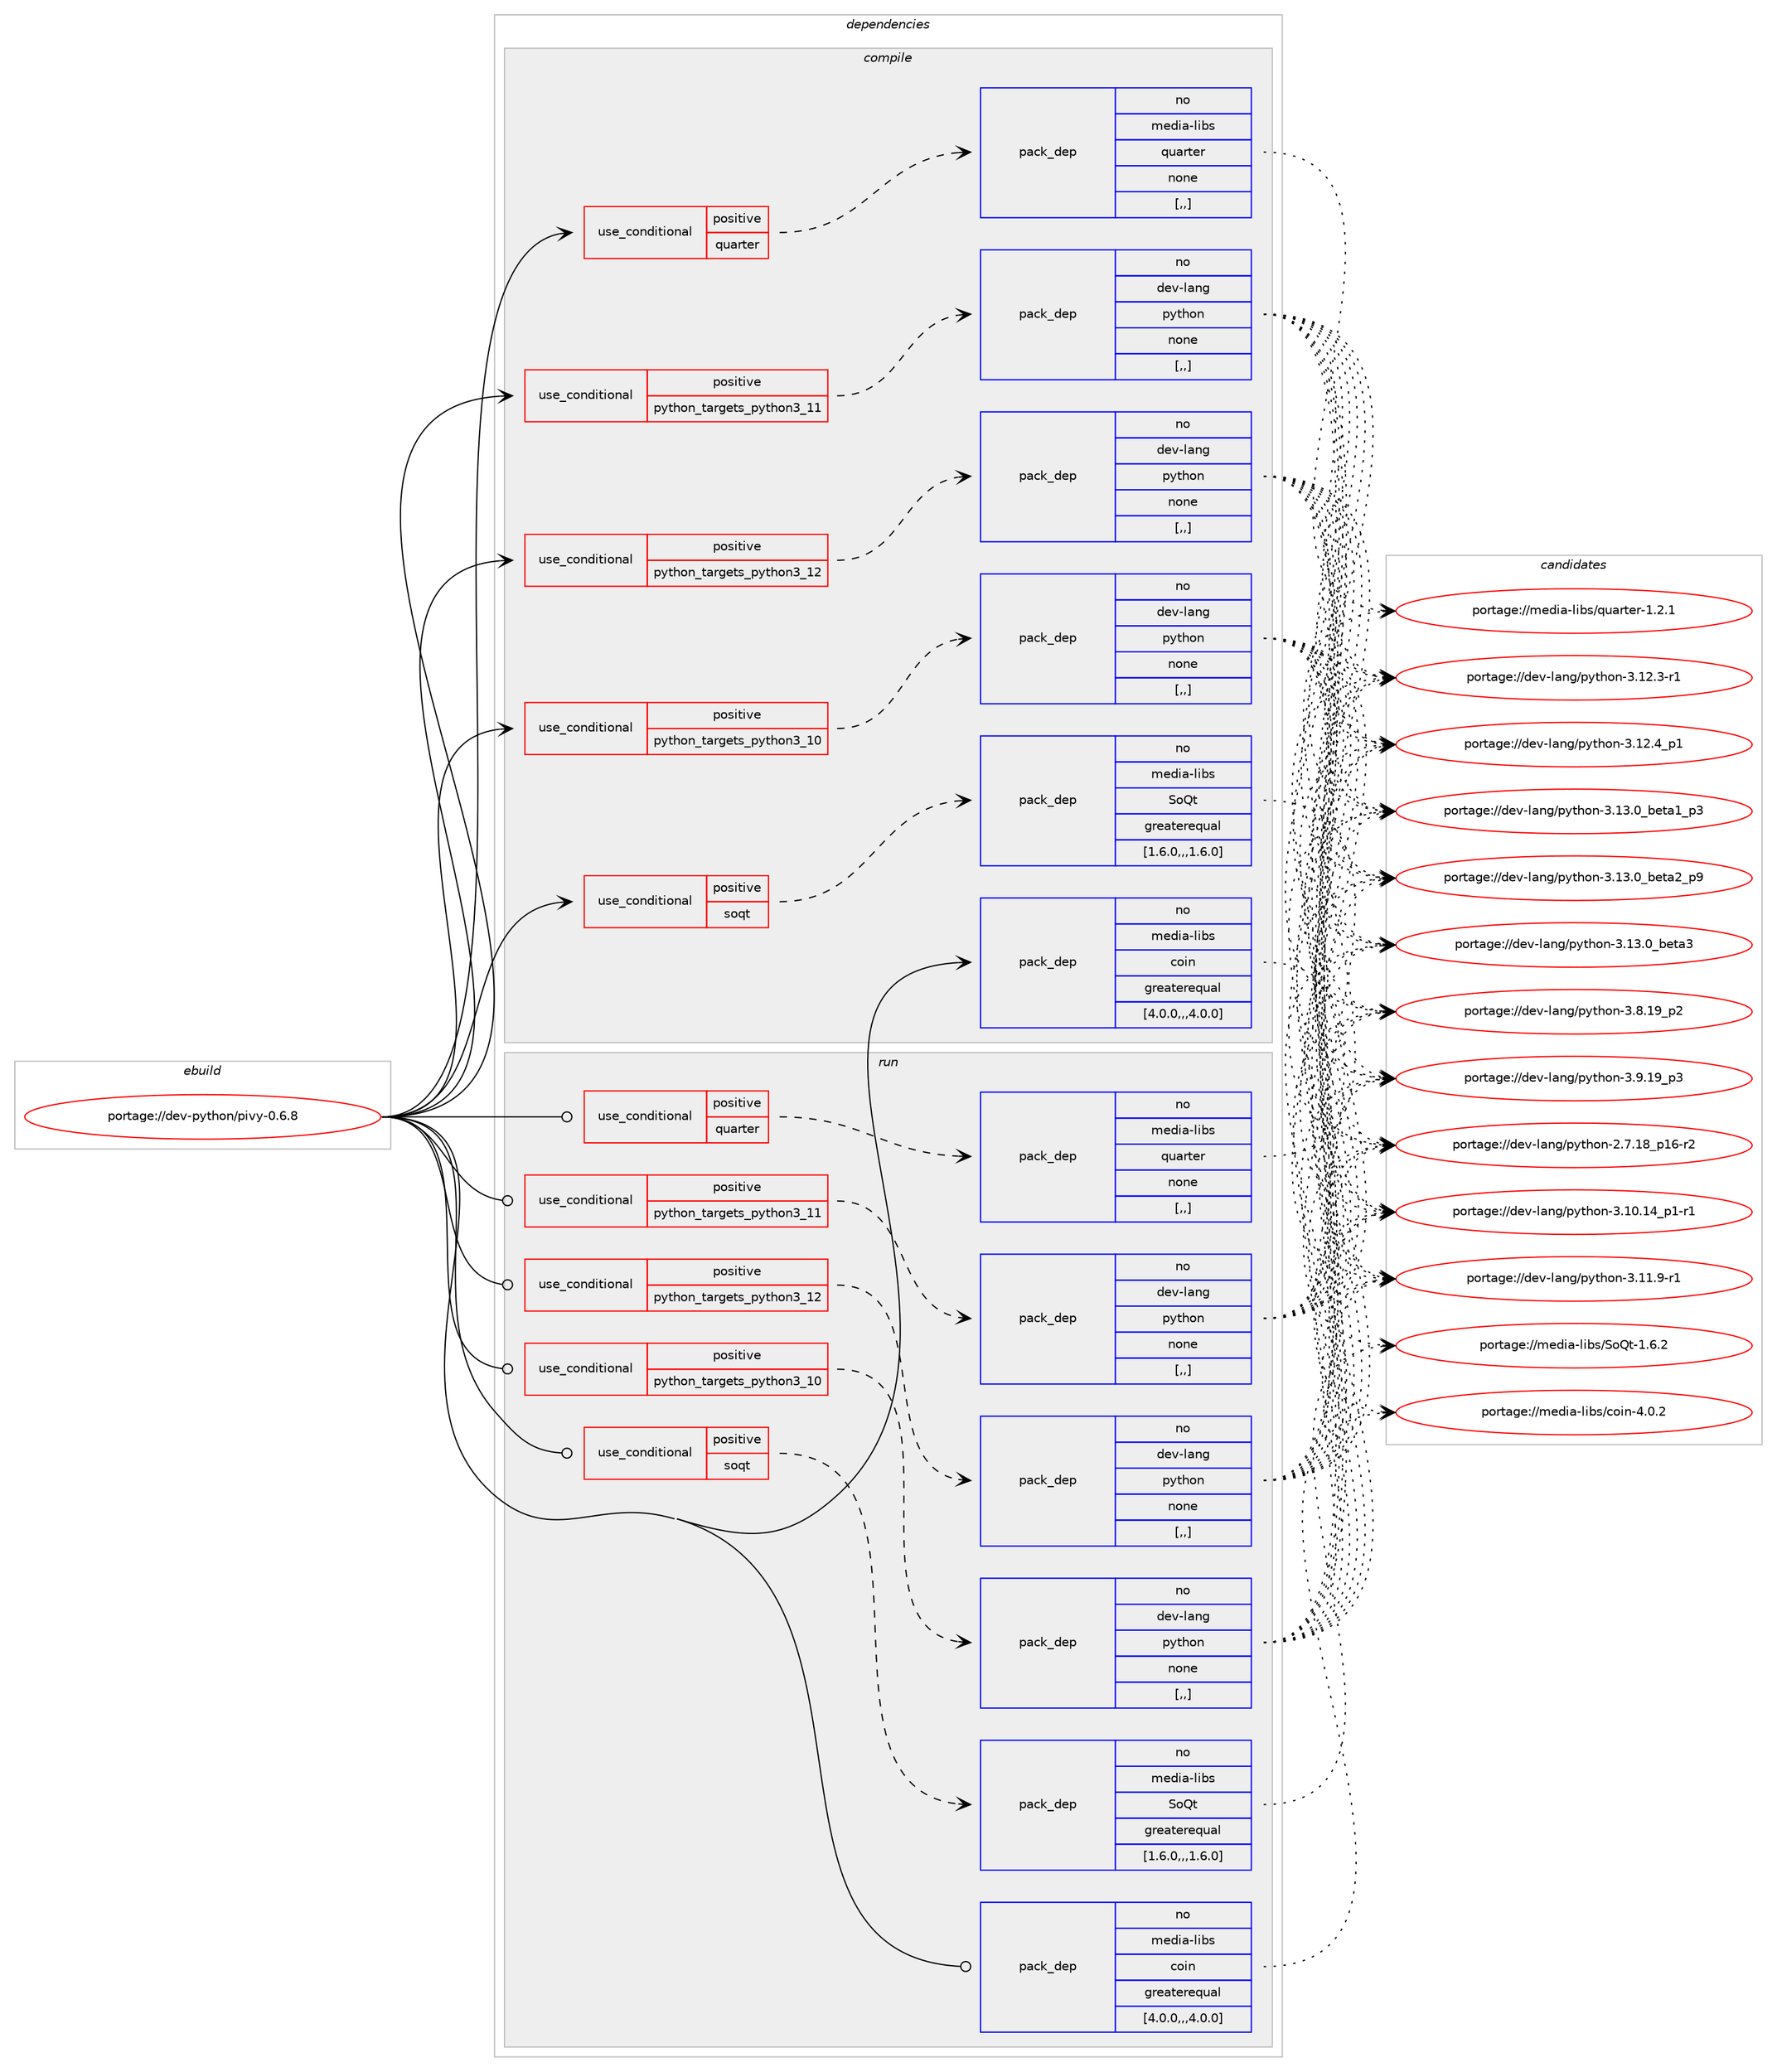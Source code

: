 digraph prolog {

# *************
# Graph options
# *************

newrank=true;
concentrate=true;
compound=true;
graph [rankdir=LR,fontname=Helvetica,fontsize=10,ranksep=1.5];#, ranksep=2.5, nodesep=0.2];
edge  [arrowhead=vee];
node  [fontname=Helvetica,fontsize=10];

# **********
# The ebuild
# **********

subgraph cluster_leftcol {
color=gray;
rank=same;
label=<<i>ebuild</i>>;
id [label="portage://dev-python/pivy-0.6.8", color=red, width=4, href="../dev-python/pivy-0.6.8.svg"];
}

# ****************
# The dependencies
# ****************

subgraph cluster_midcol {
color=gray;
label=<<i>dependencies</i>>;
subgraph cluster_compile {
fillcolor="#eeeeee";
style=filled;
label=<<i>compile</i>>;
subgraph cond35013 {
dependency150892 [label=<<TABLE BORDER="0" CELLBORDER="1" CELLSPACING="0" CELLPADDING="4"><TR><TD ROWSPAN="3" CELLPADDING="10">use_conditional</TD></TR><TR><TD>positive</TD></TR><TR><TD>python_targets_python3_10</TD></TR></TABLE>>, shape=none, color=red];
subgraph pack114662 {
dependency150893 [label=<<TABLE BORDER="0" CELLBORDER="1" CELLSPACING="0" CELLPADDING="4" WIDTH="220"><TR><TD ROWSPAN="6" CELLPADDING="30">pack_dep</TD></TR><TR><TD WIDTH="110">no</TD></TR><TR><TD>dev-lang</TD></TR><TR><TD>python</TD></TR><TR><TD>none</TD></TR><TR><TD>[,,]</TD></TR></TABLE>>, shape=none, color=blue];
}
dependency150892:e -> dependency150893:w [weight=20,style="dashed",arrowhead="vee"];
}
id:e -> dependency150892:w [weight=20,style="solid",arrowhead="vee"];
subgraph cond35014 {
dependency150894 [label=<<TABLE BORDER="0" CELLBORDER="1" CELLSPACING="0" CELLPADDING="4"><TR><TD ROWSPAN="3" CELLPADDING="10">use_conditional</TD></TR><TR><TD>positive</TD></TR><TR><TD>python_targets_python3_11</TD></TR></TABLE>>, shape=none, color=red];
subgraph pack114663 {
dependency150895 [label=<<TABLE BORDER="0" CELLBORDER="1" CELLSPACING="0" CELLPADDING="4" WIDTH="220"><TR><TD ROWSPAN="6" CELLPADDING="30">pack_dep</TD></TR><TR><TD WIDTH="110">no</TD></TR><TR><TD>dev-lang</TD></TR><TR><TD>python</TD></TR><TR><TD>none</TD></TR><TR><TD>[,,]</TD></TR></TABLE>>, shape=none, color=blue];
}
dependency150894:e -> dependency150895:w [weight=20,style="dashed",arrowhead="vee"];
}
id:e -> dependency150894:w [weight=20,style="solid",arrowhead="vee"];
subgraph cond35015 {
dependency150896 [label=<<TABLE BORDER="0" CELLBORDER="1" CELLSPACING="0" CELLPADDING="4"><TR><TD ROWSPAN="3" CELLPADDING="10">use_conditional</TD></TR><TR><TD>positive</TD></TR><TR><TD>python_targets_python3_12</TD></TR></TABLE>>, shape=none, color=red];
subgraph pack114664 {
dependency150897 [label=<<TABLE BORDER="0" CELLBORDER="1" CELLSPACING="0" CELLPADDING="4" WIDTH="220"><TR><TD ROWSPAN="6" CELLPADDING="30">pack_dep</TD></TR><TR><TD WIDTH="110">no</TD></TR><TR><TD>dev-lang</TD></TR><TR><TD>python</TD></TR><TR><TD>none</TD></TR><TR><TD>[,,]</TD></TR></TABLE>>, shape=none, color=blue];
}
dependency150896:e -> dependency150897:w [weight=20,style="dashed",arrowhead="vee"];
}
id:e -> dependency150896:w [weight=20,style="solid",arrowhead="vee"];
subgraph cond35016 {
dependency150898 [label=<<TABLE BORDER="0" CELLBORDER="1" CELLSPACING="0" CELLPADDING="4"><TR><TD ROWSPAN="3" CELLPADDING="10">use_conditional</TD></TR><TR><TD>positive</TD></TR><TR><TD>quarter</TD></TR></TABLE>>, shape=none, color=red];
subgraph pack114665 {
dependency150899 [label=<<TABLE BORDER="0" CELLBORDER="1" CELLSPACING="0" CELLPADDING="4" WIDTH="220"><TR><TD ROWSPAN="6" CELLPADDING="30">pack_dep</TD></TR><TR><TD WIDTH="110">no</TD></TR><TR><TD>media-libs</TD></TR><TR><TD>quarter</TD></TR><TR><TD>none</TD></TR><TR><TD>[,,]</TD></TR></TABLE>>, shape=none, color=blue];
}
dependency150898:e -> dependency150899:w [weight=20,style="dashed",arrowhead="vee"];
}
id:e -> dependency150898:w [weight=20,style="solid",arrowhead="vee"];
subgraph cond35017 {
dependency150900 [label=<<TABLE BORDER="0" CELLBORDER="1" CELLSPACING="0" CELLPADDING="4"><TR><TD ROWSPAN="3" CELLPADDING="10">use_conditional</TD></TR><TR><TD>positive</TD></TR><TR><TD>soqt</TD></TR></TABLE>>, shape=none, color=red];
subgraph pack114666 {
dependency150901 [label=<<TABLE BORDER="0" CELLBORDER="1" CELLSPACING="0" CELLPADDING="4" WIDTH="220"><TR><TD ROWSPAN="6" CELLPADDING="30">pack_dep</TD></TR><TR><TD WIDTH="110">no</TD></TR><TR><TD>media-libs</TD></TR><TR><TD>SoQt</TD></TR><TR><TD>greaterequal</TD></TR><TR><TD>[1.6.0,,,1.6.0]</TD></TR></TABLE>>, shape=none, color=blue];
}
dependency150900:e -> dependency150901:w [weight=20,style="dashed",arrowhead="vee"];
}
id:e -> dependency150900:w [weight=20,style="solid",arrowhead="vee"];
subgraph pack114667 {
dependency150902 [label=<<TABLE BORDER="0" CELLBORDER="1" CELLSPACING="0" CELLPADDING="4" WIDTH="220"><TR><TD ROWSPAN="6" CELLPADDING="30">pack_dep</TD></TR><TR><TD WIDTH="110">no</TD></TR><TR><TD>media-libs</TD></TR><TR><TD>coin</TD></TR><TR><TD>greaterequal</TD></TR><TR><TD>[4.0.0,,,4.0.0]</TD></TR></TABLE>>, shape=none, color=blue];
}
id:e -> dependency150902:w [weight=20,style="solid",arrowhead="vee"];
}
subgraph cluster_compileandrun {
fillcolor="#eeeeee";
style=filled;
label=<<i>compile and run</i>>;
}
subgraph cluster_run {
fillcolor="#eeeeee";
style=filled;
label=<<i>run</i>>;
subgraph cond35018 {
dependency150903 [label=<<TABLE BORDER="0" CELLBORDER="1" CELLSPACING="0" CELLPADDING="4"><TR><TD ROWSPAN="3" CELLPADDING="10">use_conditional</TD></TR><TR><TD>positive</TD></TR><TR><TD>python_targets_python3_10</TD></TR></TABLE>>, shape=none, color=red];
subgraph pack114668 {
dependency150904 [label=<<TABLE BORDER="0" CELLBORDER="1" CELLSPACING="0" CELLPADDING="4" WIDTH="220"><TR><TD ROWSPAN="6" CELLPADDING="30">pack_dep</TD></TR><TR><TD WIDTH="110">no</TD></TR><TR><TD>dev-lang</TD></TR><TR><TD>python</TD></TR><TR><TD>none</TD></TR><TR><TD>[,,]</TD></TR></TABLE>>, shape=none, color=blue];
}
dependency150903:e -> dependency150904:w [weight=20,style="dashed",arrowhead="vee"];
}
id:e -> dependency150903:w [weight=20,style="solid",arrowhead="odot"];
subgraph cond35019 {
dependency150905 [label=<<TABLE BORDER="0" CELLBORDER="1" CELLSPACING="0" CELLPADDING="4"><TR><TD ROWSPAN="3" CELLPADDING="10">use_conditional</TD></TR><TR><TD>positive</TD></TR><TR><TD>python_targets_python3_11</TD></TR></TABLE>>, shape=none, color=red];
subgraph pack114669 {
dependency150906 [label=<<TABLE BORDER="0" CELLBORDER="1" CELLSPACING="0" CELLPADDING="4" WIDTH="220"><TR><TD ROWSPAN="6" CELLPADDING="30">pack_dep</TD></TR><TR><TD WIDTH="110">no</TD></TR><TR><TD>dev-lang</TD></TR><TR><TD>python</TD></TR><TR><TD>none</TD></TR><TR><TD>[,,]</TD></TR></TABLE>>, shape=none, color=blue];
}
dependency150905:e -> dependency150906:w [weight=20,style="dashed",arrowhead="vee"];
}
id:e -> dependency150905:w [weight=20,style="solid",arrowhead="odot"];
subgraph cond35020 {
dependency150907 [label=<<TABLE BORDER="0" CELLBORDER="1" CELLSPACING="0" CELLPADDING="4"><TR><TD ROWSPAN="3" CELLPADDING="10">use_conditional</TD></TR><TR><TD>positive</TD></TR><TR><TD>python_targets_python3_12</TD></TR></TABLE>>, shape=none, color=red];
subgraph pack114670 {
dependency150908 [label=<<TABLE BORDER="0" CELLBORDER="1" CELLSPACING="0" CELLPADDING="4" WIDTH="220"><TR><TD ROWSPAN="6" CELLPADDING="30">pack_dep</TD></TR><TR><TD WIDTH="110">no</TD></TR><TR><TD>dev-lang</TD></TR><TR><TD>python</TD></TR><TR><TD>none</TD></TR><TR><TD>[,,]</TD></TR></TABLE>>, shape=none, color=blue];
}
dependency150907:e -> dependency150908:w [weight=20,style="dashed",arrowhead="vee"];
}
id:e -> dependency150907:w [weight=20,style="solid",arrowhead="odot"];
subgraph cond35021 {
dependency150909 [label=<<TABLE BORDER="0" CELLBORDER="1" CELLSPACING="0" CELLPADDING="4"><TR><TD ROWSPAN="3" CELLPADDING="10">use_conditional</TD></TR><TR><TD>positive</TD></TR><TR><TD>quarter</TD></TR></TABLE>>, shape=none, color=red];
subgraph pack114671 {
dependency150910 [label=<<TABLE BORDER="0" CELLBORDER="1" CELLSPACING="0" CELLPADDING="4" WIDTH="220"><TR><TD ROWSPAN="6" CELLPADDING="30">pack_dep</TD></TR><TR><TD WIDTH="110">no</TD></TR><TR><TD>media-libs</TD></TR><TR><TD>quarter</TD></TR><TR><TD>none</TD></TR><TR><TD>[,,]</TD></TR></TABLE>>, shape=none, color=blue];
}
dependency150909:e -> dependency150910:w [weight=20,style="dashed",arrowhead="vee"];
}
id:e -> dependency150909:w [weight=20,style="solid",arrowhead="odot"];
subgraph cond35022 {
dependency150911 [label=<<TABLE BORDER="0" CELLBORDER="1" CELLSPACING="0" CELLPADDING="4"><TR><TD ROWSPAN="3" CELLPADDING="10">use_conditional</TD></TR><TR><TD>positive</TD></TR><TR><TD>soqt</TD></TR></TABLE>>, shape=none, color=red];
subgraph pack114672 {
dependency150912 [label=<<TABLE BORDER="0" CELLBORDER="1" CELLSPACING="0" CELLPADDING="4" WIDTH="220"><TR><TD ROWSPAN="6" CELLPADDING="30">pack_dep</TD></TR><TR><TD WIDTH="110">no</TD></TR><TR><TD>media-libs</TD></TR><TR><TD>SoQt</TD></TR><TR><TD>greaterequal</TD></TR><TR><TD>[1.6.0,,,1.6.0]</TD></TR></TABLE>>, shape=none, color=blue];
}
dependency150911:e -> dependency150912:w [weight=20,style="dashed",arrowhead="vee"];
}
id:e -> dependency150911:w [weight=20,style="solid",arrowhead="odot"];
subgraph pack114673 {
dependency150913 [label=<<TABLE BORDER="0" CELLBORDER="1" CELLSPACING="0" CELLPADDING="4" WIDTH="220"><TR><TD ROWSPAN="6" CELLPADDING="30">pack_dep</TD></TR><TR><TD WIDTH="110">no</TD></TR><TR><TD>media-libs</TD></TR><TR><TD>coin</TD></TR><TR><TD>greaterequal</TD></TR><TR><TD>[4.0.0,,,4.0.0]</TD></TR></TABLE>>, shape=none, color=blue];
}
id:e -> dependency150913:w [weight=20,style="solid",arrowhead="odot"];
}
}

# **************
# The candidates
# **************

subgraph cluster_choices {
rank=same;
color=gray;
label=<<i>candidates</i>>;

subgraph choice114662 {
color=black;
nodesep=1;
choice100101118451089711010347112121116104111110455046554649569511249544511450 [label="portage://dev-lang/python-2.7.18_p16-r2", color=red, width=4,href="../dev-lang/python-2.7.18_p16-r2.svg"];
choice100101118451089711010347112121116104111110455146494846495295112494511449 [label="portage://dev-lang/python-3.10.14_p1-r1", color=red, width=4,href="../dev-lang/python-3.10.14_p1-r1.svg"];
choice100101118451089711010347112121116104111110455146494946574511449 [label="portage://dev-lang/python-3.11.9-r1", color=red, width=4,href="../dev-lang/python-3.11.9-r1.svg"];
choice100101118451089711010347112121116104111110455146495046514511449 [label="portage://dev-lang/python-3.12.3-r1", color=red, width=4,href="../dev-lang/python-3.12.3-r1.svg"];
choice100101118451089711010347112121116104111110455146495046529511249 [label="portage://dev-lang/python-3.12.4_p1", color=red, width=4,href="../dev-lang/python-3.12.4_p1.svg"];
choice10010111845108971101034711212111610411111045514649514648959810111697499511251 [label="portage://dev-lang/python-3.13.0_beta1_p3", color=red, width=4,href="../dev-lang/python-3.13.0_beta1_p3.svg"];
choice10010111845108971101034711212111610411111045514649514648959810111697509511257 [label="portage://dev-lang/python-3.13.0_beta2_p9", color=red, width=4,href="../dev-lang/python-3.13.0_beta2_p9.svg"];
choice1001011184510897110103471121211161041111104551464951464895981011169751 [label="portage://dev-lang/python-3.13.0_beta3", color=red, width=4,href="../dev-lang/python-3.13.0_beta3.svg"];
choice100101118451089711010347112121116104111110455146564649579511250 [label="portage://dev-lang/python-3.8.19_p2", color=red, width=4,href="../dev-lang/python-3.8.19_p2.svg"];
choice100101118451089711010347112121116104111110455146574649579511251 [label="portage://dev-lang/python-3.9.19_p3", color=red, width=4,href="../dev-lang/python-3.9.19_p3.svg"];
dependency150893:e -> choice100101118451089711010347112121116104111110455046554649569511249544511450:w [style=dotted,weight="100"];
dependency150893:e -> choice100101118451089711010347112121116104111110455146494846495295112494511449:w [style=dotted,weight="100"];
dependency150893:e -> choice100101118451089711010347112121116104111110455146494946574511449:w [style=dotted,weight="100"];
dependency150893:e -> choice100101118451089711010347112121116104111110455146495046514511449:w [style=dotted,weight="100"];
dependency150893:e -> choice100101118451089711010347112121116104111110455146495046529511249:w [style=dotted,weight="100"];
dependency150893:e -> choice10010111845108971101034711212111610411111045514649514648959810111697499511251:w [style=dotted,weight="100"];
dependency150893:e -> choice10010111845108971101034711212111610411111045514649514648959810111697509511257:w [style=dotted,weight="100"];
dependency150893:e -> choice1001011184510897110103471121211161041111104551464951464895981011169751:w [style=dotted,weight="100"];
dependency150893:e -> choice100101118451089711010347112121116104111110455146564649579511250:w [style=dotted,weight="100"];
dependency150893:e -> choice100101118451089711010347112121116104111110455146574649579511251:w [style=dotted,weight="100"];
}
subgraph choice114663 {
color=black;
nodesep=1;
choice100101118451089711010347112121116104111110455046554649569511249544511450 [label="portage://dev-lang/python-2.7.18_p16-r2", color=red, width=4,href="../dev-lang/python-2.7.18_p16-r2.svg"];
choice100101118451089711010347112121116104111110455146494846495295112494511449 [label="portage://dev-lang/python-3.10.14_p1-r1", color=red, width=4,href="../dev-lang/python-3.10.14_p1-r1.svg"];
choice100101118451089711010347112121116104111110455146494946574511449 [label="portage://dev-lang/python-3.11.9-r1", color=red, width=4,href="../dev-lang/python-3.11.9-r1.svg"];
choice100101118451089711010347112121116104111110455146495046514511449 [label="portage://dev-lang/python-3.12.3-r1", color=red, width=4,href="../dev-lang/python-3.12.3-r1.svg"];
choice100101118451089711010347112121116104111110455146495046529511249 [label="portage://dev-lang/python-3.12.4_p1", color=red, width=4,href="../dev-lang/python-3.12.4_p1.svg"];
choice10010111845108971101034711212111610411111045514649514648959810111697499511251 [label="portage://dev-lang/python-3.13.0_beta1_p3", color=red, width=4,href="../dev-lang/python-3.13.0_beta1_p3.svg"];
choice10010111845108971101034711212111610411111045514649514648959810111697509511257 [label="portage://dev-lang/python-3.13.0_beta2_p9", color=red, width=4,href="../dev-lang/python-3.13.0_beta2_p9.svg"];
choice1001011184510897110103471121211161041111104551464951464895981011169751 [label="portage://dev-lang/python-3.13.0_beta3", color=red, width=4,href="../dev-lang/python-3.13.0_beta3.svg"];
choice100101118451089711010347112121116104111110455146564649579511250 [label="portage://dev-lang/python-3.8.19_p2", color=red, width=4,href="../dev-lang/python-3.8.19_p2.svg"];
choice100101118451089711010347112121116104111110455146574649579511251 [label="portage://dev-lang/python-3.9.19_p3", color=red, width=4,href="../dev-lang/python-3.9.19_p3.svg"];
dependency150895:e -> choice100101118451089711010347112121116104111110455046554649569511249544511450:w [style=dotted,weight="100"];
dependency150895:e -> choice100101118451089711010347112121116104111110455146494846495295112494511449:w [style=dotted,weight="100"];
dependency150895:e -> choice100101118451089711010347112121116104111110455146494946574511449:w [style=dotted,weight="100"];
dependency150895:e -> choice100101118451089711010347112121116104111110455146495046514511449:w [style=dotted,weight="100"];
dependency150895:e -> choice100101118451089711010347112121116104111110455146495046529511249:w [style=dotted,weight="100"];
dependency150895:e -> choice10010111845108971101034711212111610411111045514649514648959810111697499511251:w [style=dotted,weight="100"];
dependency150895:e -> choice10010111845108971101034711212111610411111045514649514648959810111697509511257:w [style=dotted,weight="100"];
dependency150895:e -> choice1001011184510897110103471121211161041111104551464951464895981011169751:w [style=dotted,weight="100"];
dependency150895:e -> choice100101118451089711010347112121116104111110455146564649579511250:w [style=dotted,weight="100"];
dependency150895:e -> choice100101118451089711010347112121116104111110455146574649579511251:w [style=dotted,weight="100"];
}
subgraph choice114664 {
color=black;
nodesep=1;
choice100101118451089711010347112121116104111110455046554649569511249544511450 [label="portage://dev-lang/python-2.7.18_p16-r2", color=red, width=4,href="../dev-lang/python-2.7.18_p16-r2.svg"];
choice100101118451089711010347112121116104111110455146494846495295112494511449 [label="portage://dev-lang/python-3.10.14_p1-r1", color=red, width=4,href="../dev-lang/python-3.10.14_p1-r1.svg"];
choice100101118451089711010347112121116104111110455146494946574511449 [label="portage://dev-lang/python-3.11.9-r1", color=red, width=4,href="../dev-lang/python-3.11.9-r1.svg"];
choice100101118451089711010347112121116104111110455146495046514511449 [label="portage://dev-lang/python-3.12.3-r1", color=red, width=4,href="../dev-lang/python-3.12.3-r1.svg"];
choice100101118451089711010347112121116104111110455146495046529511249 [label="portage://dev-lang/python-3.12.4_p1", color=red, width=4,href="../dev-lang/python-3.12.4_p1.svg"];
choice10010111845108971101034711212111610411111045514649514648959810111697499511251 [label="portage://dev-lang/python-3.13.0_beta1_p3", color=red, width=4,href="../dev-lang/python-3.13.0_beta1_p3.svg"];
choice10010111845108971101034711212111610411111045514649514648959810111697509511257 [label="portage://dev-lang/python-3.13.0_beta2_p9", color=red, width=4,href="../dev-lang/python-3.13.0_beta2_p9.svg"];
choice1001011184510897110103471121211161041111104551464951464895981011169751 [label="portage://dev-lang/python-3.13.0_beta3", color=red, width=4,href="../dev-lang/python-3.13.0_beta3.svg"];
choice100101118451089711010347112121116104111110455146564649579511250 [label="portage://dev-lang/python-3.8.19_p2", color=red, width=4,href="../dev-lang/python-3.8.19_p2.svg"];
choice100101118451089711010347112121116104111110455146574649579511251 [label="portage://dev-lang/python-3.9.19_p3", color=red, width=4,href="../dev-lang/python-3.9.19_p3.svg"];
dependency150897:e -> choice100101118451089711010347112121116104111110455046554649569511249544511450:w [style=dotted,weight="100"];
dependency150897:e -> choice100101118451089711010347112121116104111110455146494846495295112494511449:w [style=dotted,weight="100"];
dependency150897:e -> choice100101118451089711010347112121116104111110455146494946574511449:w [style=dotted,weight="100"];
dependency150897:e -> choice100101118451089711010347112121116104111110455146495046514511449:w [style=dotted,weight="100"];
dependency150897:e -> choice100101118451089711010347112121116104111110455146495046529511249:w [style=dotted,weight="100"];
dependency150897:e -> choice10010111845108971101034711212111610411111045514649514648959810111697499511251:w [style=dotted,weight="100"];
dependency150897:e -> choice10010111845108971101034711212111610411111045514649514648959810111697509511257:w [style=dotted,weight="100"];
dependency150897:e -> choice1001011184510897110103471121211161041111104551464951464895981011169751:w [style=dotted,weight="100"];
dependency150897:e -> choice100101118451089711010347112121116104111110455146564649579511250:w [style=dotted,weight="100"];
dependency150897:e -> choice100101118451089711010347112121116104111110455146574649579511251:w [style=dotted,weight="100"];
}
subgraph choice114665 {
color=black;
nodesep=1;
choice1091011001059745108105981154711311797114116101114454946504649 [label="portage://media-libs/quarter-1.2.1", color=red, width=4,href="../media-libs/quarter-1.2.1.svg"];
dependency150899:e -> choice1091011001059745108105981154711311797114116101114454946504649:w [style=dotted,weight="100"];
}
subgraph choice114666 {
color=black;
nodesep=1;
choice109101100105974510810598115478311181116454946544650 [label="portage://media-libs/SoQt-1.6.2", color=red, width=4,href="../media-libs/SoQt-1.6.2.svg"];
dependency150901:e -> choice109101100105974510810598115478311181116454946544650:w [style=dotted,weight="100"];
}
subgraph choice114667 {
color=black;
nodesep=1;
choice1091011001059745108105981154799111105110455246484650 [label="portage://media-libs/coin-4.0.2", color=red, width=4,href="../media-libs/coin-4.0.2.svg"];
dependency150902:e -> choice1091011001059745108105981154799111105110455246484650:w [style=dotted,weight="100"];
}
subgraph choice114668 {
color=black;
nodesep=1;
choice100101118451089711010347112121116104111110455046554649569511249544511450 [label="portage://dev-lang/python-2.7.18_p16-r2", color=red, width=4,href="../dev-lang/python-2.7.18_p16-r2.svg"];
choice100101118451089711010347112121116104111110455146494846495295112494511449 [label="portage://dev-lang/python-3.10.14_p1-r1", color=red, width=4,href="../dev-lang/python-3.10.14_p1-r1.svg"];
choice100101118451089711010347112121116104111110455146494946574511449 [label="portage://dev-lang/python-3.11.9-r1", color=red, width=4,href="../dev-lang/python-3.11.9-r1.svg"];
choice100101118451089711010347112121116104111110455146495046514511449 [label="portage://dev-lang/python-3.12.3-r1", color=red, width=4,href="../dev-lang/python-3.12.3-r1.svg"];
choice100101118451089711010347112121116104111110455146495046529511249 [label="portage://dev-lang/python-3.12.4_p1", color=red, width=4,href="../dev-lang/python-3.12.4_p1.svg"];
choice10010111845108971101034711212111610411111045514649514648959810111697499511251 [label="portage://dev-lang/python-3.13.0_beta1_p3", color=red, width=4,href="../dev-lang/python-3.13.0_beta1_p3.svg"];
choice10010111845108971101034711212111610411111045514649514648959810111697509511257 [label="portage://dev-lang/python-3.13.0_beta2_p9", color=red, width=4,href="../dev-lang/python-3.13.0_beta2_p9.svg"];
choice1001011184510897110103471121211161041111104551464951464895981011169751 [label="portage://dev-lang/python-3.13.0_beta3", color=red, width=4,href="../dev-lang/python-3.13.0_beta3.svg"];
choice100101118451089711010347112121116104111110455146564649579511250 [label="portage://dev-lang/python-3.8.19_p2", color=red, width=4,href="../dev-lang/python-3.8.19_p2.svg"];
choice100101118451089711010347112121116104111110455146574649579511251 [label="portage://dev-lang/python-3.9.19_p3", color=red, width=4,href="../dev-lang/python-3.9.19_p3.svg"];
dependency150904:e -> choice100101118451089711010347112121116104111110455046554649569511249544511450:w [style=dotted,weight="100"];
dependency150904:e -> choice100101118451089711010347112121116104111110455146494846495295112494511449:w [style=dotted,weight="100"];
dependency150904:e -> choice100101118451089711010347112121116104111110455146494946574511449:w [style=dotted,weight="100"];
dependency150904:e -> choice100101118451089711010347112121116104111110455146495046514511449:w [style=dotted,weight="100"];
dependency150904:e -> choice100101118451089711010347112121116104111110455146495046529511249:w [style=dotted,weight="100"];
dependency150904:e -> choice10010111845108971101034711212111610411111045514649514648959810111697499511251:w [style=dotted,weight="100"];
dependency150904:e -> choice10010111845108971101034711212111610411111045514649514648959810111697509511257:w [style=dotted,weight="100"];
dependency150904:e -> choice1001011184510897110103471121211161041111104551464951464895981011169751:w [style=dotted,weight="100"];
dependency150904:e -> choice100101118451089711010347112121116104111110455146564649579511250:w [style=dotted,weight="100"];
dependency150904:e -> choice100101118451089711010347112121116104111110455146574649579511251:w [style=dotted,weight="100"];
}
subgraph choice114669 {
color=black;
nodesep=1;
choice100101118451089711010347112121116104111110455046554649569511249544511450 [label="portage://dev-lang/python-2.7.18_p16-r2", color=red, width=4,href="../dev-lang/python-2.7.18_p16-r2.svg"];
choice100101118451089711010347112121116104111110455146494846495295112494511449 [label="portage://dev-lang/python-3.10.14_p1-r1", color=red, width=4,href="../dev-lang/python-3.10.14_p1-r1.svg"];
choice100101118451089711010347112121116104111110455146494946574511449 [label="portage://dev-lang/python-3.11.9-r1", color=red, width=4,href="../dev-lang/python-3.11.9-r1.svg"];
choice100101118451089711010347112121116104111110455146495046514511449 [label="portage://dev-lang/python-3.12.3-r1", color=red, width=4,href="../dev-lang/python-3.12.3-r1.svg"];
choice100101118451089711010347112121116104111110455146495046529511249 [label="portage://dev-lang/python-3.12.4_p1", color=red, width=4,href="../dev-lang/python-3.12.4_p1.svg"];
choice10010111845108971101034711212111610411111045514649514648959810111697499511251 [label="portage://dev-lang/python-3.13.0_beta1_p3", color=red, width=4,href="../dev-lang/python-3.13.0_beta1_p3.svg"];
choice10010111845108971101034711212111610411111045514649514648959810111697509511257 [label="portage://dev-lang/python-3.13.0_beta2_p9", color=red, width=4,href="../dev-lang/python-3.13.0_beta2_p9.svg"];
choice1001011184510897110103471121211161041111104551464951464895981011169751 [label="portage://dev-lang/python-3.13.0_beta3", color=red, width=4,href="../dev-lang/python-3.13.0_beta3.svg"];
choice100101118451089711010347112121116104111110455146564649579511250 [label="portage://dev-lang/python-3.8.19_p2", color=red, width=4,href="../dev-lang/python-3.8.19_p2.svg"];
choice100101118451089711010347112121116104111110455146574649579511251 [label="portage://dev-lang/python-3.9.19_p3", color=red, width=4,href="../dev-lang/python-3.9.19_p3.svg"];
dependency150906:e -> choice100101118451089711010347112121116104111110455046554649569511249544511450:w [style=dotted,weight="100"];
dependency150906:e -> choice100101118451089711010347112121116104111110455146494846495295112494511449:w [style=dotted,weight="100"];
dependency150906:e -> choice100101118451089711010347112121116104111110455146494946574511449:w [style=dotted,weight="100"];
dependency150906:e -> choice100101118451089711010347112121116104111110455146495046514511449:w [style=dotted,weight="100"];
dependency150906:e -> choice100101118451089711010347112121116104111110455146495046529511249:w [style=dotted,weight="100"];
dependency150906:e -> choice10010111845108971101034711212111610411111045514649514648959810111697499511251:w [style=dotted,weight="100"];
dependency150906:e -> choice10010111845108971101034711212111610411111045514649514648959810111697509511257:w [style=dotted,weight="100"];
dependency150906:e -> choice1001011184510897110103471121211161041111104551464951464895981011169751:w [style=dotted,weight="100"];
dependency150906:e -> choice100101118451089711010347112121116104111110455146564649579511250:w [style=dotted,weight="100"];
dependency150906:e -> choice100101118451089711010347112121116104111110455146574649579511251:w [style=dotted,weight="100"];
}
subgraph choice114670 {
color=black;
nodesep=1;
choice100101118451089711010347112121116104111110455046554649569511249544511450 [label="portage://dev-lang/python-2.7.18_p16-r2", color=red, width=4,href="../dev-lang/python-2.7.18_p16-r2.svg"];
choice100101118451089711010347112121116104111110455146494846495295112494511449 [label="portage://dev-lang/python-3.10.14_p1-r1", color=red, width=4,href="../dev-lang/python-3.10.14_p1-r1.svg"];
choice100101118451089711010347112121116104111110455146494946574511449 [label="portage://dev-lang/python-3.11.9-r1", color=red, width=4,href="../dev-lang/python-3.11.9-r1.svg"];
choice100101118451089711010347112121116104111110455146495046514511449 [label="portage://dev-lang/python-3.12.3-r1", color=red, width=4,href="../dev-lang/python-3.12.3-r1.svg"];
choice100101118451089711010347112121116104111110455146495046529511249 [label="portage://dev-lang/python-3.12.4_p1", color=red, width=4,href="../dev-lang/python-3.12.4_p1.svg"];
choice10010111845108971101034711212111610411111045514649514648959810111697499511251 [label="portage://dev-lang/python-3.13.0_beta1_p3", color=red, width=4,href="../dev-lang/python-3.13.0_beta1_p3.svg"];
choice10010111845108971101034711212111610411111045514649514648959810111697509511257 [label="portage://dev-lang/python-3.13.0_beta2_p9", color=red, width=4,href="../dev-lang/python-3.13.0_beta2_p9.svg"];
choice1001011184510897110103471121211161041111104551464951464895981011169751 [label="portage://dev-lang/python-3.13.0_beta3", color=red, width=4,href="../dev-lang/python-3.13.0_beta3.svg"];
choice100101118451089711010347112121116104111110455146564649579511250 [label="portage://dev-lang/python-3.8.19_p2", color=red, width=4,href="../dev-lang/python-3.8.19_p2.svg"];
choice100101118451089711010347112121116104111110455146574649579511251 [label="portage://dev-lang/python-3.9.19_p3", color=red, width=4,href="../dev-lang/python-3.9.19_p3.svg"];
dependency150908:e -> choice100101118451089711010347112121116104111110455046554649569511249544511450:w [style=dotted,weight="100"];
dependency150908:e -> choice100101118451089711010347112121116104111110455146494846495295112494511449:w [style=dotted,weight="100"];
dependency150908:e -> choice100101118451089711010347112121116104111110455146494946574511449:w [style=dotted,weight="100"];
dependency150908:e -> choice100101118451089711010347112121116104111110455146495046514511449:w [style=dotted,weight="100"];
dependency150908:e -> choice100101118451089711010347112121116104111110455146495046529511249:w [style=dotted,weight="100"];
dependency150908:e -> choice10010111845108971101034711212111610411111045514649514648959810111697499511251:w [style=dotted,weight="100"];
dependency150908:e -> choice10010111845108971101034711212111610411111045514649514648959810111697509511257:w [style=dotted,weight="100"];
dependency150908:e -> choice1001011184510897110103471121211161041111104551464951464895981011169751:w [style=dotted,weight="100"];
dependency150908:e -> choice100101118451089711010347112121116104111110455146564649579511250:w [style=dotted,weight="100"];
dependency150908:e -> choice100101118451089711010347112121116104111110455146574649579511251:w [style=dotted,weight="100"];
}
subgraph choice114671 {
color=black;
nodesep=1;
choice1091011001059745108105981154711311797114116101114454946504649 [label="portage://media-libs/quarter-1.2.1", color=red, width=4,href="../media-libs/quarter-1.2.1.svg"];
dependency150910:e -> choice1091011001059745108105981154711311797114116101114454946504649:w [style=dotted,weight="100"];
}
subgraph choice114672 {
color=black;
nodesep=1;
choice109101100105974510810598115478311181116454946544650 [label="portage://media-libs/SoQt-1.6.2", color=red, width=4,href="../media-libs/SoQt-1.6.2.svg"];
dependency150912:e -> choice109101100105974510810598115478311181116454946544650:w [style=dotted,weight="100"];
}
subgraph choice114673 {
color=black;
nodesep=1;
choice1091011001059745108105981154799111105110455246484650 [label="portage://media-libs/coin-4.0.2", color=red, width=4,href="../media-libs/coin-4.0.2.svg"];
dependency150913:e -> choice1091011001059745108105981154799111105110455246484650:w [style=dotted,weight="100"];
}
}

}
